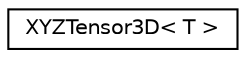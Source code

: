 digraph "Graphical Class Hierarchy"
{
 // LATEX_PDF_SIZE
  edge [fontname="Helvetica",fontsize="10",labelfontname="Helvetica",labelfontsize="10"];
  node [fontname="Helvetica",fontsize="10",shape=record];
  rankdir="LR";
  Node0 [label="XYZTensor3D\< T \>",height=0.2,width=0.4,color="black", fillcolor="white", style="filled",URL="$classXYZTensor3D.html",tooltip=" "];
}
